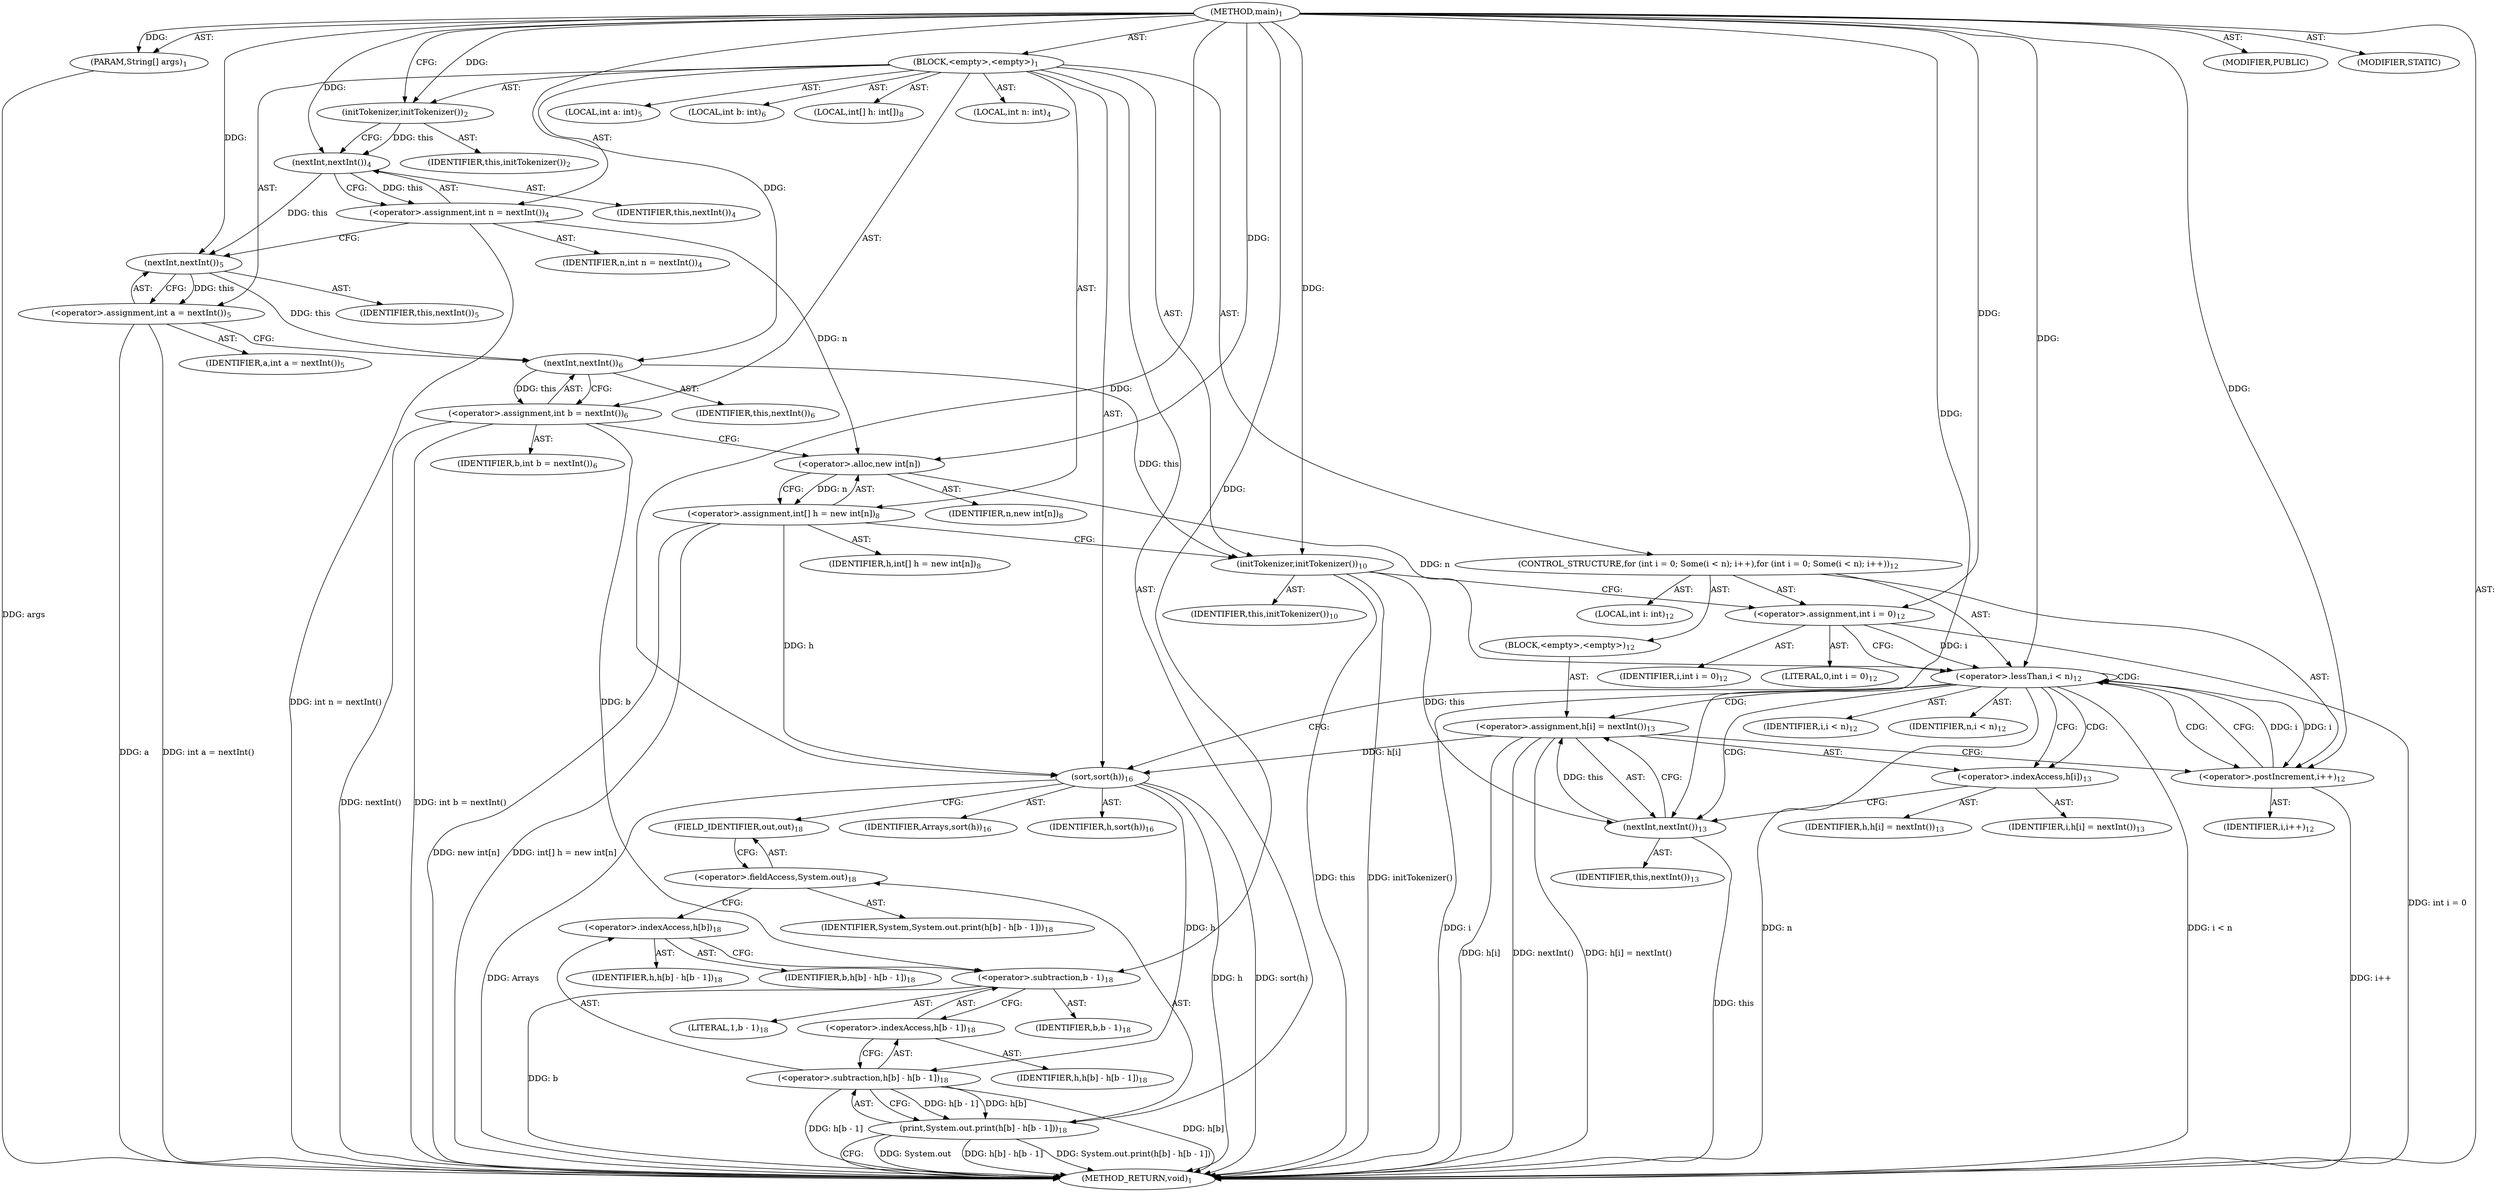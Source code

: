 digraph "main" {  
"17" [label = <(METHOD,main)<SUB>1</SUB>> ]
"18" [label = <(PARAM,String[] args)<SUB>1</SUB>> ]
"19" [label = <(BLOCK,&lt;empty&gt;,&lt;empty&gt;)<SUB>1</SUB>> ]
"20" [label = <(initTokenizer,initTokenizer())<SUB>2</SUB>> ]
"21" [label = <(IDENTIFIER,this,initTokenizer())<SUB>2</SUB>> ]
"22" [label = <(LOCAL,int n: int)<SUB>4</SUB>> ]
"23" [label = <(&lt;operator&gt;.assignment,int n = nextInt())<SUB>4</SUB>> ]
"24" [label = <(IDENTIFIER,n,int n = nextInt())<SUB>4</SUB>> ]
"25" [label = <(nextInt,nextInt())<SUB>4</SUB>> ]
"26" [label = <(IDENTIFIER,this,nextInt())<SUB>4</SUB>> ]
"27" [label = <(LOCAL,int a: int)<SUB>5</SUB>> ]
"28" [label = <(&lt;operator&gt;.assignment,int a = nextInt())<SUB>5</SUB>> ]
"29" [label = <(IDENTIFIER,a,int a = nextInt())<SUB>5</SUB>> ]
"30" [label = <(nextInt,nextInt())<SUB>5</SUB>> ]
"31" [label = <(IDENTIFIER,this,nextInt())<SUB>5</SUB>> ]
"32" [label = <(LOCAL,int b: int)<SUB>6</SUB>> ]
"33" [label = <(&lt;operator&gt;.assignment,int b = nextInt())<SUB>6</SUB>> ]
"34" [label = <(IDENTIFIER,b,int b = nextInt())<SUB>6</SUB>> ]
"35" [label = <(nextInt,nextInt())<SUB>6</SUB>> ]
"36" [label = <(IDENTIFIER,this,nextInt())<SUB>6</SUB>> ]
"37" [label = <(LOCAL,int[] h: int[])<SUB>8</SUB>> ]
"38" [label = <(&lt;operator&gt;.assignment,int[] h = new int[n])<SUB>8</SUB>> ]
"39" [label = <(IDENTIFIER,h,int[] h = new int[n])<SUB>8</SUB>> ]
"40" [label = <(&lt;operator&gt;.alloc,new int[n])> ]
"41" [label = <(IDENTIFIER,n,new int[n])<SUB>8</SUB>> ]
"42" [label = <(initTokenizer,initTokenizer())<SUB>10</SUB>> ]
"43" [label = <(IDENTIFIER,this,initTokenizer())<SUB>10</SUB>> ]
"44" [label = <(CONTROL_STRUCTURE,for (int i = 0; Some(i &lt; n); i++),for (int i = 0; Some(i &lt; n); i++))<SUB>12</SUB>> ]
"45" [label = <(LOCAL,int i: int)<SUB>12</SUB>> ]
"46" [label = <(&lt;operator&gt;.assignment,int i = 0)<SUB>12</SUB>> ]
"47" [label = <(IDENTIFIER,i,int i = 0)<SUB>12</SUB>> ]
"48" [label = <(LITERAL,0,int i = 0)<SUB>12</SUB>> ]
"49" [label = <(&lt;operator&gt;.lessThan,i &lt; n)<SUB>12</SUB>> ]
"50" [label = <(IDENTIFIER,i,i &lt; n)<SUB>12</SUB>> ]
"51" [label = <(IDENTIFIER,n,i &lt; n)<SUB>12</SUB>> ]
"52" [label = <(&lt;operator&gt;.postIncrement,i++)<SUB>12</SUB>> ]
"53" [label = <(IDENTIFIER,i,i++)<SUB>12</SUB>> ]
"54" [label = <(BLOCK,&lt;empty&gt;,&lt;empty&gt;)<SUB>12</SUB>> ]
"55" [label = <(&lt;operator&gt;.assignment,h[i] = nextInt())<SUB>13</SUB>> ]
"56" [label = <(&lt;operator&gt;.indexAccess,h[i])<SUB>13</SUB>> ]
"57" [label = <(IDENTIFIER,h,h[i] = nextInt())<SUB>13</SUB>> ]
"58" [label = <(IDENTIFIER,i,h[i] = nextInt())<SUB>13</SUB>> ]
"59" [label = <(nextInt,nextInt())<SUB>13</SUB>> ]
"60" [label = <(IDENTIFIER,this,nextInt())<SUB>13</SUB>> ]
"61" [label = <(sort,sort(h))<SUB>16</SUB>> ]
"62" [label = <(IDENTIFIER,Arrays,sort(h))<SUB>16</SUB>> ]
"63" [label = <(IDENTIFIER,h,sort(h))<SUB>16</SUB>> ]
"64" [label = <(print,System.out.print(h[b] - h[b - 1]))<SUB>18</SUB>> ]
"65" [label = <(&lt;operator&gt;.fieldAccess,System.out)<SUB>18</SUB>> ]
"66" [label = <(IDENTIFIER,System,System.out.print(h[b] - h[b - 1]))<SUB>18</SUB>> ]
"67" [label = <(FIELD_IDENTIFIER,out,out)<SUB>18</SUB>> ]
"68" [label = <(&lt;operator&gt;.subtraction,h[b] - h[b - 1])<SUB>18</SUB>> ]
"69" [label = <(&lt;operator&gt;.indexAccess,h[b])<SUB>18</SUB>> ]
"70" [label = <(IDENTIFIER,h,h[b] - h[b - 1])<SUB>18</SUB>> ]
"71" [label = <(IDENTIFIER,b,h[b] - h[b - 1])<SUB>18</SUB>> ]
"72" [label = <(&lt;operator&gt;.indexAccess,h[b - 1])<SUB>18</SUB>> ]
"73" [label = <(IDENTIFIER,h,h[b] - h[b - 1])<SUB>18</SUB>> ]
"74" [label = <(&lt;operator&gt;.subtraction,b - 1)<SUB>18</SUB>> ]
"75" [label = <(IDENTIFIER,b,b - 1)<SUB>18</SUB>> ]
"76" [label = <(LITERAL,1,b - 1)<SUB>18</SUB>> ]
"77" [label = <(MODIFIER,PUBLIC)> ]
"78" [label = <(MODIFIER,STATIC)> ]
"79" [label = <(METHOD_RETURN,void)<SUB>1</SUB>> ]
  "17" -> "18"  [ label = "AST: "] 
  "17" -> "19"  [ label = "AST: "] 
  "17" -> "77"  [ label = "AST: "] 
  "17" -> "78"  [ label = "AST: "] 
  "17" -> "79"  [ label = "AST: "] 
  "19" -> "20"  [ label = "AST: "] 
  "19" -> "22"  [ label = "AST: "] 
  "19" -> "23"  [ label = "AST: "] 
  "19" -> "27"  [ label = "AST: "] 
  "19" -> "28"  [ label = "AST: "] 
  "19" -> "32"  [ label = "AST: "] 
  "19" -> "33"  [ label = "AST: "] 
  "19" -> "37"  [ label = "AST: "] 
  "19" -> "38"  [ label = "AST: "] 
  "19" -> "42"  [ label = "AST: "] 
  "19" -> "44"  [ label = "AST: "] 
  "19" -> "61"  [ label = "AST: "] 
  "19" -> "64"  [ label = "AST: "] 
  "20" -> "21"  [ label = "AST: "] 
  "23" -> "24"  [ label = "AST: "] 
  "23" -> "25"  [ label = "AST: "] 
  "25" -> "26"  [ label = "AST: "] 
  "28" -> "29"  [ label = "AST: "] 
  "28" -> "30"  [ label = "AST: "] 
  "30" -> "31"  [ label = "AST: "] 
  "33" -> "34"  [ label = "AST: "] 
  "33" -> "35"  [ label = "AST: "] 
  "35" -> "36"  [ label = "AST: "] 
  "38" -> "39"  [ label = "AST: "] 
  "38" -> "40"  [ label = "AST: "] 
  "40" -> "41"  [ label = "AST: "] 
  "42" -> "43"  [ label = "AST: "] 
  "44" -> "45"  [ label = "AST: "] 
  "44" -> "46"  [ label = "AST: "] 
  "44" -> "49"  [ label = "AST: "] 
  "44" -> "52"  [ label = "AST: "] 
  "44" -> "54"  [ label = "AST: "] 
  "46" -> "47"  [ label = "AST: "] 
  "46" -> "48"  [ label = "AST: "] 
  "49" -> "50"  [ label = "AST: "] 
  "49" -> "51"  [ label = "AST: "] 
  "52" -> "53"  [ label = "AST: "] 
  "54" -> "55"  [ label = "AST: "] 
  "55" -> "56"  [ label = "AST: "] 
  "55" -> "59"  [ label = "AST: "] 
  "56" -> "57"  [ label = "AST: "] 
  "56" -> "58"  [ label = "AST: "] 
  "59" -> "60"  [ label = "AST: "] 
  "61" -> "62"  [ label = "AST: "] 
  "61" -> "63"  [ label = "AST: "] 
  "64" -> "65"  [ label = "AST: "] 
  "64" -> "68"  [ label = "AST: "] 
  "65" -> "66"  [ label = "AST: "] 
  "65" -> "67"  [ label = "AST: "] 
  "68" -> "69"  [ label = "AST: "] 
  "68" -> "72"  [ label = "AST: "] 
  "69" -> "70"  [ label = "AST: "] 
  "69" -> "71"  [ label = "AST: "] 
  "72" -> "73"  [ label = "AST: "] 
  "72" -> "74"  [ label = "AST: "] 
  "74" -> "75"  [ label = "AST: "] 
  "74" -> "76"  [ label = "AST: "] 
  "20" -> "25"  [ label = "CFG: "] 
  "23" -> "30"  [ label = "CFG: "] 
  "28" -> "35"  [ label = "CFG: "] 
  "33" -> "40"  [ label = "CFG: "] 
  "38" -> "42"  [ label = "CFG: "] 
  "42" -> "46"  [ label = "CFG: "] 
  "61" -> "67"  [ label = "CFG: "] 
  "64" -> "79"  [ label = "CFG: "] 
  "25" -> "23"  [ label = "CFG: "] 
  "30" -> "28"  [ label = "CFG: "] 
  "35" -> "33"  [ label = "CFG: "] 
  "40" -> "38"  [ label = "CFG: "] 
  "46" -> "49"  [ label = "CFG: "] 
  "49" -> "56"  [ label = "CFG: "] 
  "49" -> "61"  [ label = "CFG: "] 
  "52" -> "49"  [ label = "CFG: "] 
  "65" -> "69"  [ label = "CFG: "] 
  "68" -> "64"  [ label = "CFG: "] 
  "55" -> "52"  [ label = "CFG: "] 
  "67" -> "65"  [ label = "CFG: "] 
  "69" -> "74"  [ label = "CFG: "] 
  "72" -> "68"  [ label = "CFG: "] 
  "56" -> "59"  [ label = "CFG: "] 
  "59" -> "55"  [ label = "CFG: "] 
  "74" -> "72"  [ label = "CFG: "] 
  "17" -> "20"  [ label = "CFG: "] 
  "18" -> "79"  [ label = "DDG: args"] 
  "23" -> "79"  [ label = "DDG: int n = nextInt()"] 
  "28" -> "79"  [ label = "DDG: a"] 
  "28" -> "79"  [ label = "DDG: int a = nextInt()"] 
  "33" -> "79"  [ label = "DDG: nextInt()"] 
  "33" -> "79"  [ label = "DDG: int b = nextInt()"] 
  "38" -> "79"  [ label = "DDG: new int[n]"] 
  "38" -> "79"  [ label = "DDG: int[] h = new int[n]"] 
  "42" -> "79"  [ label = "DDG: this"] 
  "42" -> "79"  [ label = "DDG: initTokenizer()"] 
  "46" -> "79"  [ label = "DDG: int i = 0"] 
  "49" -> "79"  [ label = "DDG: i"] 
  "49" -> "79"  [ label = "DDG: n"] 
  "49" -> "79"  [ label = "DDG: i &lt; n"] 
  "61" -> "79"  [ label = "DDG: h"] 
  "61" -> "79"  [ label = "DDG: sort(h)"] 
  "64" -> "79"  [ label = "DDG: System.out"] 
  "68" -> "79"  [ label = "DDG: h[b]"] 
  "74" -> "79"  [ label = "DDG: b"] 
  "68" -> "79"  [ label = "DDG: h[b - 1]"] 
  "64" -> "79"  [ label = "DDG: h[b] - h[b - 1]"] 
  "64" -> "79"  [ label = "DDG: System.out.print(h[b] - h[b - 1])"] 
  "55" -> "79"  [ label = "DDG: h[i]"] 
  "59" -> "79"  [ label = "DDG: this"] 
  "55" -> "79"  [ label = "DDG: nextInt()"] 
  "55" -> "79"  [ label = "DDG: h[i] = nextInt()"] 
  "52" -> "79"  [ label = "DDG: i++"] 
  "61" -> "79"  [ label = "DDG: Arrays"] 
  "17" -> "18"  [ label = "DDG: "] 
  "25" -> "23"  [ label = "DDG: this"] 
  "30" -> "28"  [ label = "DDG: this"] 
  "35" -> "33"  [ label = "DDG: this"] 
  "40" -> "38"  [ label = "DDG: n"] 
  "17" -> "20"  [ label = "DDG: "] 
  "35" -> "42"  [ label = "DDG: this"] 
  "17" -> "42"  [ label = "DDG: "] 
  "17" -> "46"  [ label = "DDG: "] 
  "17" -> "61"  [ label = "DDG: "] 
  "38" -> "61"  [ label = "DDG: h"] 
  "55" -> "61"  [ label = "DDG: h[i]"] 
  "68" -> "64"  [ label = "DDG: h[b]"] 
  "68" -> "64"  [ label = "DDG: h[b - 1]"] 
  "20" -> "25"  [ label = "DDG: this"] 
  "17" -> "25"  [ label = "DDG: "] 
  "25" -> "30"  [ label = "DDG: this"] 
  "17" -> "30"  [ label = "DDG: "] 
  "30" -> "35"  [ label = "DDG: this"] 
  "17" -> "35"  [ label = "DDG: "] 
  "23" -> "40"  [ label = "DDG: n"] 
  "17" -> "40"  [ label = "DDG: "] 
  "46" -> "49"  [ label = "DDG: i"] 
  "52" -> "49"  [ label = "DDG: i"] 
  "17" -> "49"  [ label = "DDG: "] 
  "40" -> "49"  [ label = "DDG: n"] 
  "49" -> "52"  [ label = "DDG: i"] 
  "17" -> "52"  [ label = "DDG: "] 
  "59" -> "55"  [ label = "DDG: this"] 
  "61" -> "68"  [ label = "DDG: h"] 
  "42" -> "59"  [ label = "DDG: this"] 
  "17" -> "59"  [ label = "DDG: "] 
  "33" -> "74"  [ label = "DDG: b"] 
  "17" -> "74"  [ label = "DDG: "] 
  "49" -> "56"  [ label = "CDG: "] 
  "49" -> "49"  [ label = "CDG: "] 
  "49" -> "59"  [ label = "CDG: "] 
  "49" -> "52"  [ label = "CDG: "] 
  "49" -> "55"  [ label = "CDG: "] 
}
